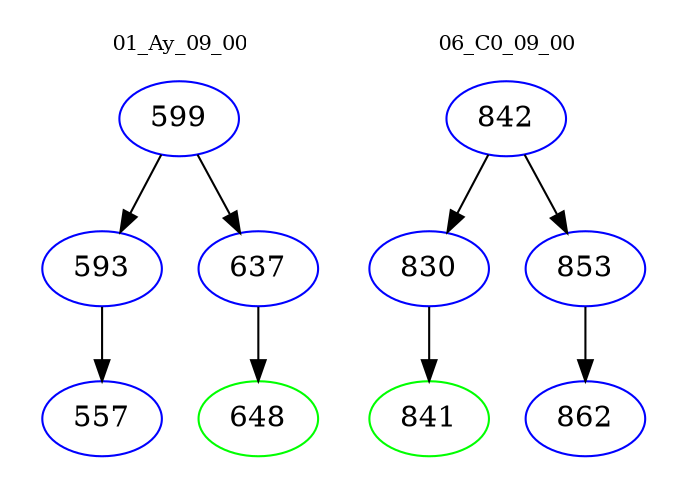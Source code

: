 digraph{
subgraph cluster_0 {
color = white
label = "01_Ay_09_00";
fontsize=10;
T0_599 [label="599", color="blue"]
T0_599 -> T0_593 [color="black"]
T0_593 [label="593", color="blue"]
T0_593 -> T0_557 [color="black"]
T0_557 [label="557", color="blue"]
T0_599 -> T0_637 [color="black"]
T0_637 [label="637", color="blue"]
T0_637 -> T0_648 [color="black"]
T0_648 [label="648", color="green"]
}
subgraph cluster_1 {
color = white
label = "06_C0_09_00";
fontsize=10;
T1_842 [label="842", color="blue"]
T1_842 -> T1_830 [color="black"]
T1_830 [label="830", color="blue"]
T1_830 -> T1_841 [color="black"]
T1_841 [label="841", color="green"]
T1_842 -> T1_853 [color="black"]
T1_853 [label="853", color="blue"]
T1_853 -> T1_862 [color="black"]
T1_862 [label="862", color="blue"]
}
}
